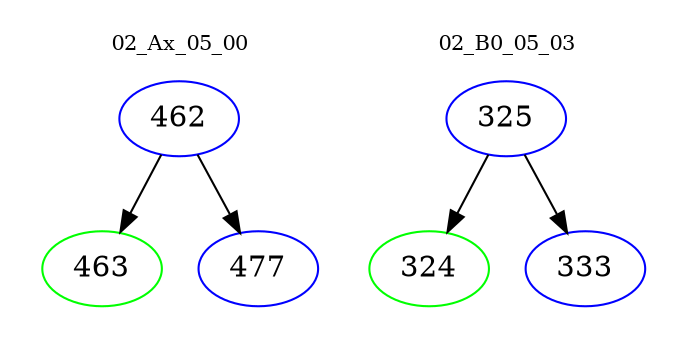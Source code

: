 digraph{
subgraph cluster_0 {
color = white
label = "02_Ax_05_00";
fontsize=10;
T0_462 [label="462", color="blue"]
T0_462 -> T0_463 [color="black"]
T0_463 [label="463", color="green"]
T0_462 -> T0_477 [color="black"]
T0_477 [label="477", color="blue"]
}
subgraph cluster_1 {
color = white
label = "02_B0_05_03";
fontsize=10;
T1_325 [label="325", color="blue"]
T1_325 -> T1_324 [color="black"]
T1_324 [label="324", color="green"]
T1_325 -> T1_333 [color="black"]
T1_333 [label="333", color="blue"]
}
}

